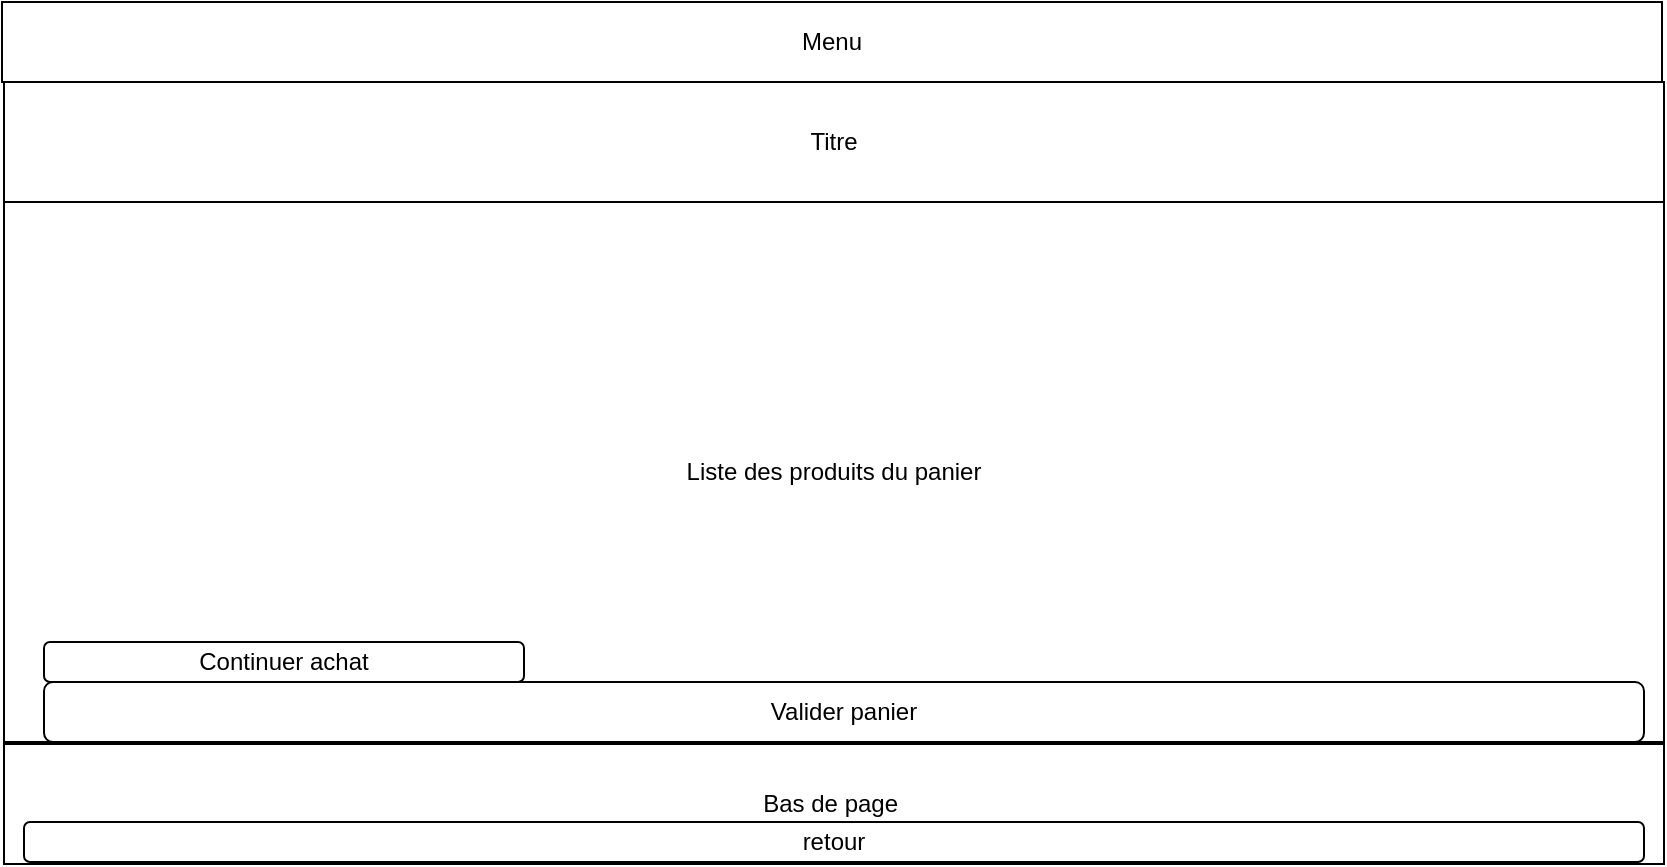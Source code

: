 <mxfile version="20.3.1" type="device" pages="2"><diagram id="rtIG7plkfEcGmb0DDYVz" name="Page-1"><mxGraphModel dx="1929" dy="574" grid="1" gridSize="10" guides="1" tooltips="1" connect="1" arrows="1" fold="1" page="1" pageScale="1" pageWidth="827" pageHeight="1169" math="0" shadow="0"><root><mxCell id="0"/><mxCell id="1" parent="0"/><mxCell id="HuxIyIivbbB9K6Yfsd2H-4" value="Menu" style="whiteSpace=wrap;html=1;align=center;" parent="1" vertex="1"><mxGeometry x="-1" y="10" width="830" height="40" as="geometry"/></mxCell><mxCell id="HuxIyIivbbB9K6Yfsd2H-14" value="Bas de page&amp;nbsp;" style="rounded=0;whiteSpace=wrap;html=1;" parent="1" vertex="1"><mxGeometry y="381" width="830" height="60" as="geometry"/></mxCell><mxCell id="bC-EG9tIb-rjDQxC5Zbi-1" value="Titre" style="rounded=0;whiteSpace=wrap;html=1;" parent="1" vertex="1"><mxGeometry y="50" width="830" height="60" as="geometry"/></mxCell><mxCell id="bC-EG9tIb-rjDQxC5Zbi-2" value="Liste des produits du panier" style="rounded=0;whiteSpace=wrap;html=1;" parent="1" vertex="1"><mxGeometry y="110" width="830" height="270" as="geometry"/></mxCell><mxCell id="AdRYNyrN-to8IrML4Fv3-1" value="Valider panier" style="rounded=1;whiteSpace=wrap;html=1;" vertex="1" parent="1"><mxGeometry x="20" y="350" width="800" height="30" as="geometry"/></mxCell><mxCell id="AdRYNyrN-to8IrML4Fv3-2" value="Continuer achat" style="rounded=1;whiteSpace=wrap;html=1;" vertex="1" parent="1"><mxGeometry x="20" y="330" width="240" height="20" as="geometry"/></mxCell><mxCell id="AdRYNyrN-to8IrML4Fv3-3" value="retour" style="rounded=1;whiteSpace=wrap;html=1;" vertex="1" parent="1"><mxGeometry x="10" y="420" width="810" height="20" as="geometry"/></mxCell></root></mxGraphModel></diagram><diagram id="r1CAOtcOK_HhKE0FETqu" name="Page-1"><mxGraphModel><root><mxCell id="0"/><mxCell id="1" parent="0"/></root></mxGraphModel></diagram></mxfile>